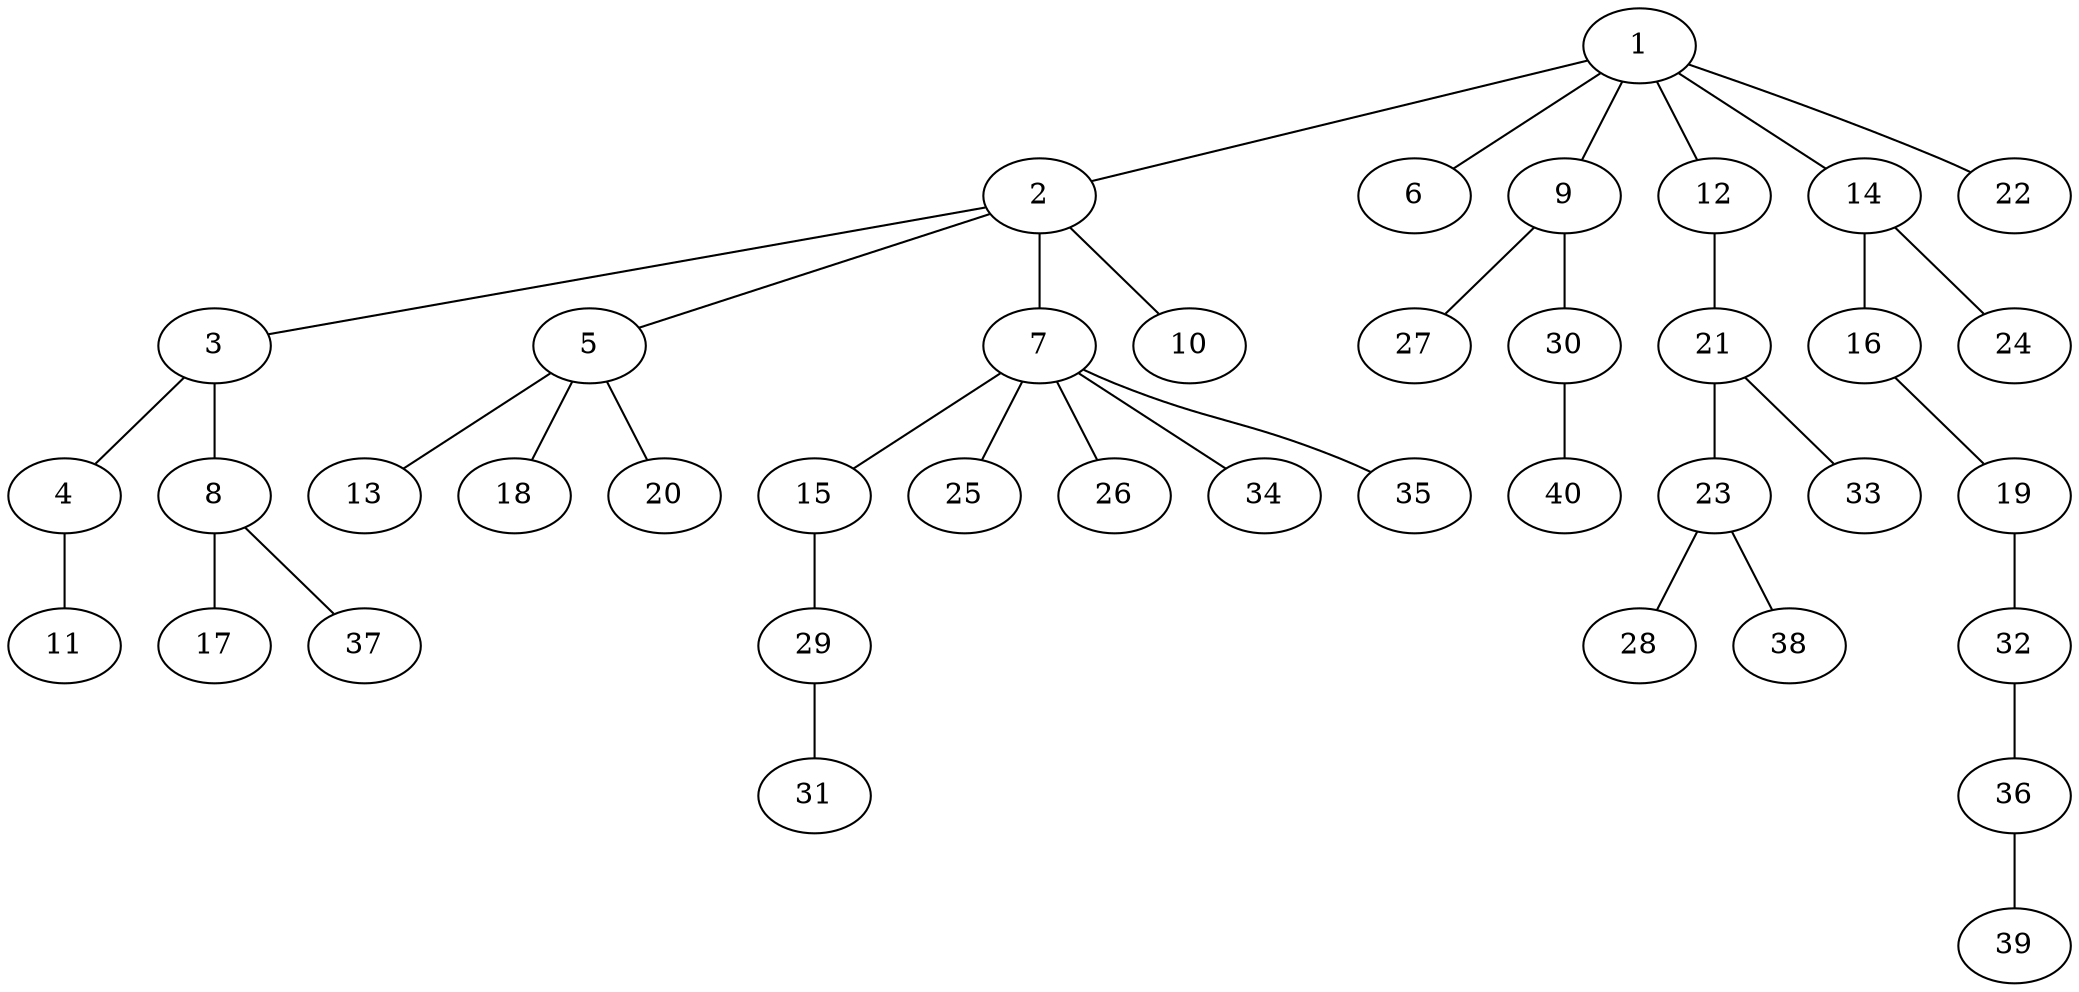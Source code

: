 graph graphname {1--2
1--6
1--9
1--12
1--14
1--22
2--3
2--5
2--7
2--10
3--4
3--8
4--11
5--13
5--18
5--20
7--15
7--25
7--26
7--34
7--35
8--17
8--37
9--27
9--30
12--21
14--16
14--24
15--29
16--19
19--32
21--23
21--33
23--28
23--38
29--31
30--40
32--36
36--39
}